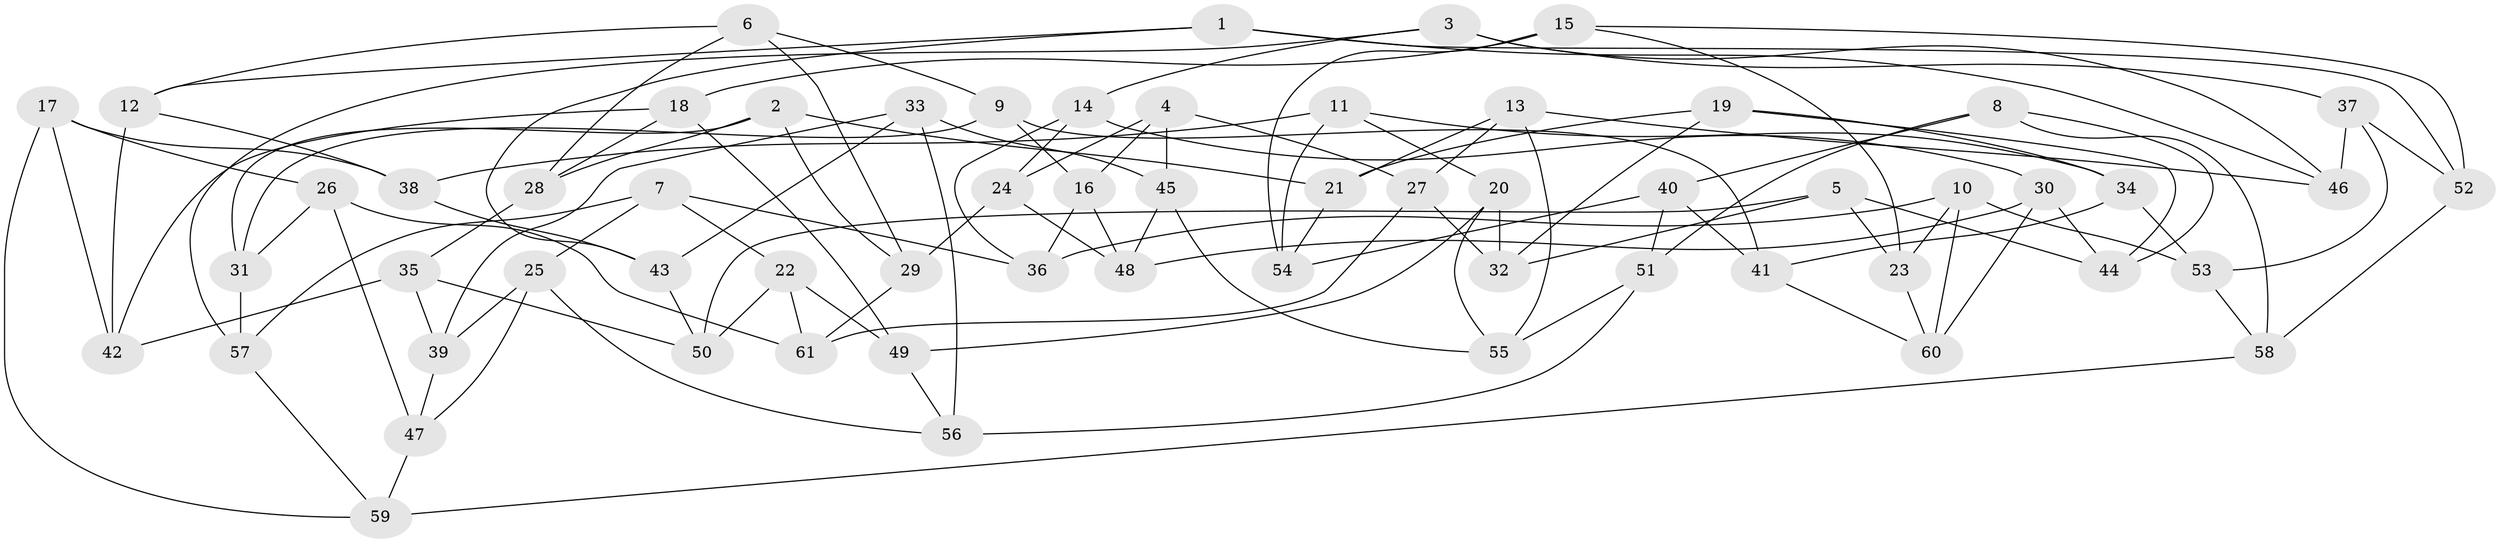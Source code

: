 // coarse degree distribution, {4: 0.5, 6: 0.30952380952380953, 5: 0.14285714285714285, 3: 0.047619047619047616}
// Generated by graph-tools (version 1.1) at 2025/52/02/27/25 19:52:27]
// undirected, 61 vertices, 122 edges
graph export_dot {
graph [start="1"]
  node [color=gray90,style=filled];
  1;
  2;
  3;
  4;
  5;
  6;
  7;
  8;
  9;
  10;
  11;
  12;
  13;
  14;
  15;
  16;
  17;
  18;
  19;
  20;
  21;
  22;
  23;
  24;
  25;
  26;
  27;
  28;
  29;
  30;
  31;
  32;
  33;
  34;
  35;
  36;
  37;
  38;
  39;
  40;
  41;
  42;
  43;
  44;
  45;
  46;
  47;
  48;
  49;
  50;
  51;
  52;
  53;
  54;
  55;
  56;
  57;
  58;
  59;
  60;
  61;
  1 -- 43;
  1 -- 46;
  1 -- 52;
  1 -- 12;
  2 -- 21;
  2 -- 28;
  2 -- 29;
  2 -- 31;
  3 -- 37;
  3 -- 57;
  3 -- 14;
  3 -- 46;
  4 -- 16;
  4 -- 45;
  4 -- 27;
  4 -- 24;
  5 -- 32;
  5 -- 50;
  5 -- 44;
  5 -- 23;
  6 -- 9;
  6 -- 29;
  6 -- 12;
  6 -- 28;
  7 -- 22;
  7 -- 57;
  7 -- 25;
  7 -- 36;
  8 -- 58;
  8 -- 40;
  8 -- 44;
  8 -- 51;
  9 -- 16;
  9 -- 41;
  9 -- 31;
  10 -- 60;
  10 -- 23;
  10 -- 53;
  10 -- 36;
  11 -- 38;
  11 -- 54;
  11 -- 20;
  11 -- 34;
  12 -- 42;
  12 -- 38;
  13 -- 55;
  13 -- 21;
  13 -- 27;
  13 -- 46;
  14 -- 36;
  14 -- 24;
  14 -- 30;
  15 -- 54;
  15 -- 52;
  15 -- 23;
  15 -- 18;
  16 -- 36;
  16 -- 48;
  17 -- 42;
  17 -- 26;
  17 -- 38;
  17 -- 59;
  18 -- 42;
  18 -- 28;
  18 -- 49;
  19 -- 44;
  19 -- 21;
  19 -- 32;
  19 -- 34;
  20 -- 49;
  20 -- 32;
  20 -- 55;
  21 -- 54;
  22 -- 50;
  22 -- 61;
  22 -- 49;
  23 -- 60;
  24 -- 48;
  24 -- 29;
  25 -- 56;
  25 -- 47;
  25 -- 39;
  26 -- 31;
  26 -- 47;
  26 -- 61;
  27 -- 32;
  27 -- 61;
  28 -- 35;
  29 -- 61;
  30 -- 48;
  30 -- 44;
  30 -- 60;
  31 -- 57;
  33 -- 43;
  33 -- 45;
  33 -- 56;
  33 -- 39;
  34 -- 41;
  34 -- 53;
  35 -- 42;
  35 -- 39;
  35 -- 50;
  37 -- 53;
  37 -- 46;
  37 -- 52;
  38 -- 43;
  39 -- 47;
  40 -- 51;
  40 -- 41;
  40 -- 54;
  41 -- 60;
  43 -- 50;
  45 -- 48;
  45 -- 55;
  47 -- 59;
  49 -- 56;
  51 -- 56;
  51 -- 55;
  52 -- 58;
  53 -- 58;
  57 -- 59;
  58 -- 59;
}

